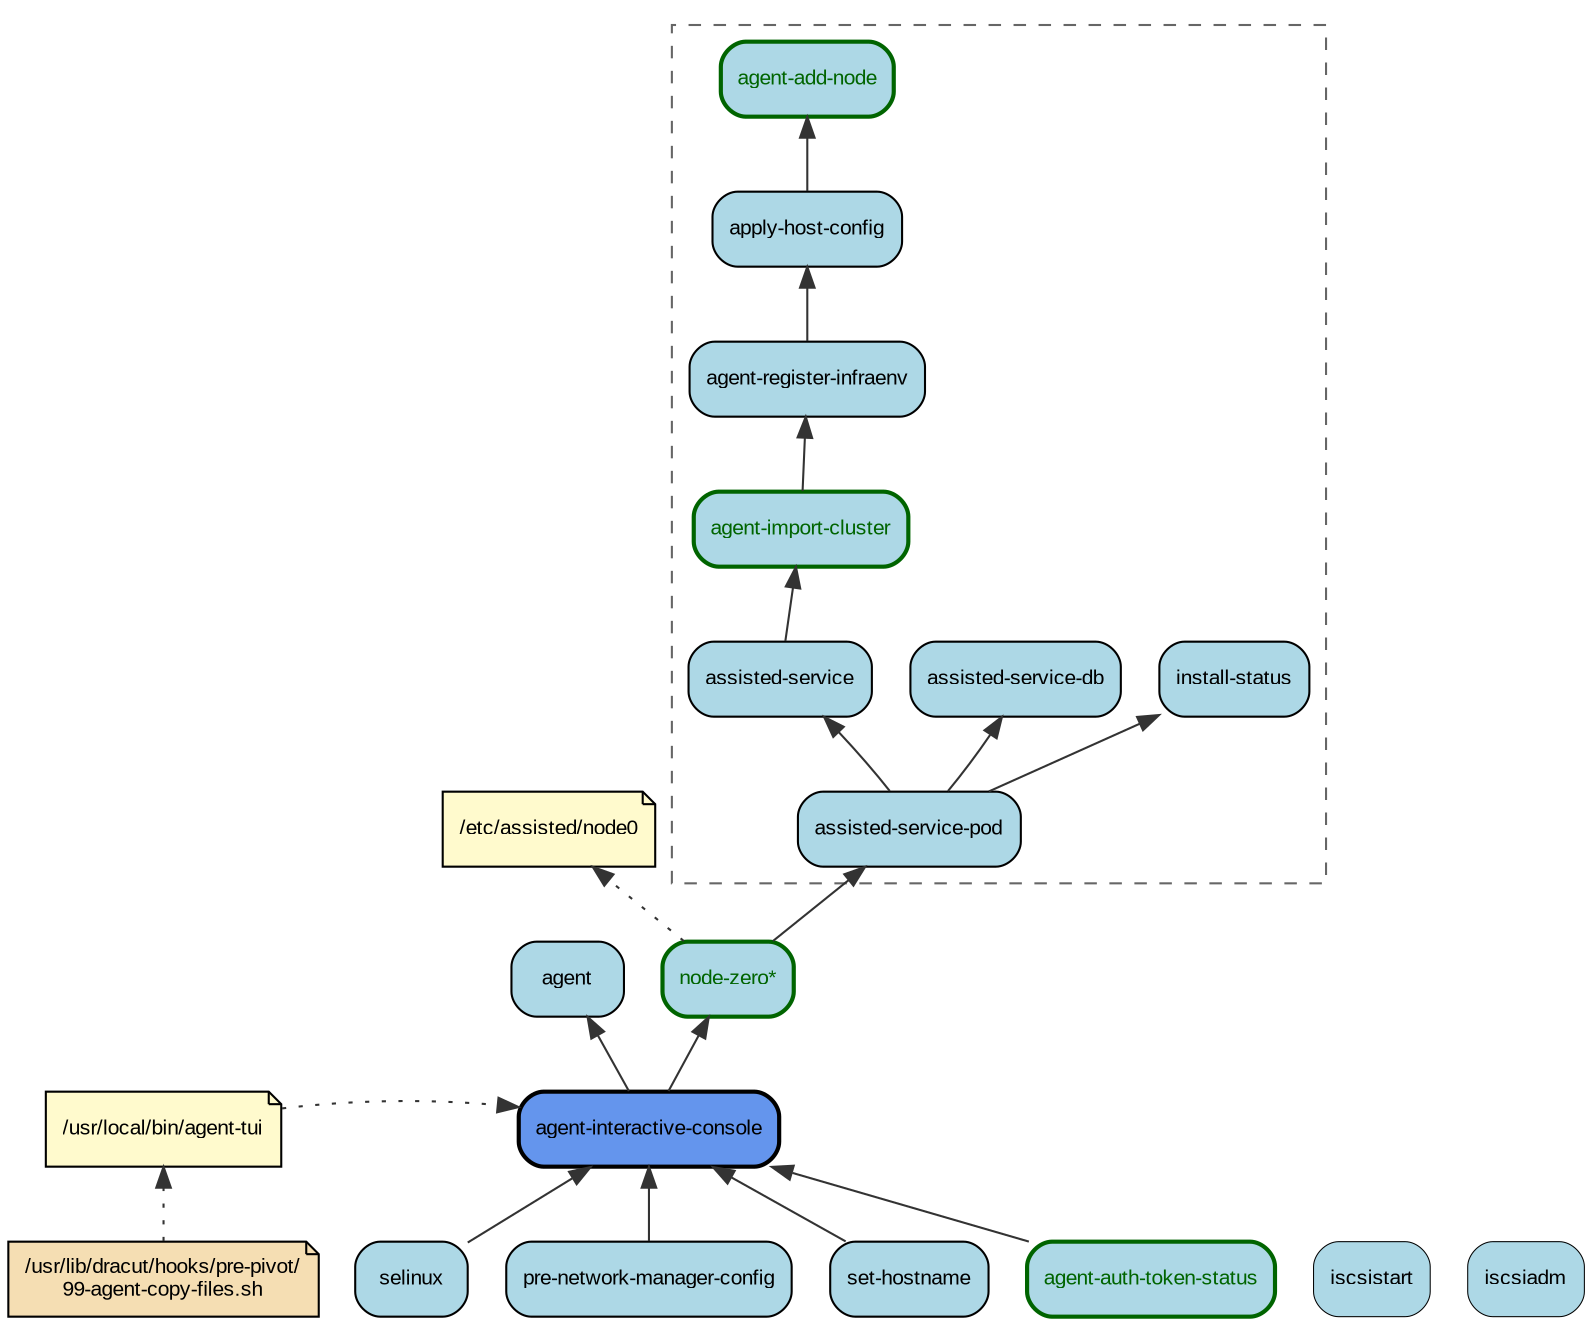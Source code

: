 digraph agent_installer_services_add_nodes_workflow {
    rankdir=BT;
    ranksep=0.5;
    node [shape=box, style="rounded,filled", fillcolor="#ADD8E6", fontname="Arial", fontsize=10, penwidth=1];
    edge [color="#333333"];

    // Bottom row - foundation services
    {
        node [fillcolor="#ADD8E6"];
        selinux [label="selinux"];
        pre_network_manager_config [label="pre-network-manager-config"];
        set_hostname [label="set-hostname"];
        iscsistart [label="iscsistart", penwidth=0.5];
        iscsiadm [label="iscsiadm", penwidth=0.5];
        agent_auth_token_status [label="agent-auth-token-status", color="#006400", fontcolor="#006400", penwidth=2];  // GREEN border/text for add-nodes difference
    }

    // Files (document style)
    node [shape=note, fillcolor="#FFFACD"];
    agent_tui_bin [label="/usr/local/bin/agent-tui"];
    copy_files_hook [label="/usr/lib/dracut/hooks/pre-pivot/\n99-agent-copy-files.sh", fillcolor="#F5DEB3"];
    node0_file [label="/etc/assisted/node0"];

    // Middle services
    node [shape=box, style="rounded,filled", fillcolor="#ADD8E6", penwidth=1];
    agent_interactive_console [label="agent-interactive-console", fillcolor="#6495ED", penwidth=2];
    agent [label="agent"];
    node_zero [label="node-zero*", color="#006400", fontcolor="#006400", penwidth=2];  // GREEN border/text for add-nodes difference (auto-configured)

    // Assisted service pod (subgraph cluster)
    subgraph cluster_pod {
        label="";
        style=dashed;
        color="#666666";
        fillcolor="#FFFFFF";

        assisted_service_pod [label="assisted-service-pod", fillcolor="#ADD8E6"];
        assisted_service [label="assisted-service", fillcolor="#ADD8E6"];
        assisted_service_db [label="assisted-service-db", fillcolor="#ADD8E6"];
        install_status [label="install-status", fillcolor="#ADD8E6"];
        agent_import_cluster [label="agent-import-cluster", fillcolor="#ADD8E6", color="#006400", fontcolor="#006400", penwidth=2];  // GREEN border/text (replaces agent-register-cluster)
        agent_register_infraenv [label="agent-register-infraenv", fillcolor="#ADD8E6"];
        apply_host_config [label="apply-host-config", fillcolor="#ADD8E6"];
        agent_add_node [label="agent-add-node", fillcolor="#ADD8E6", color="#006400", fontcolor="#006400", penwidth=2];  // GREEN border/text (replaces start-cluster-installation)

        assisted_service_pod -> assisted_service [style=invis];
        assisted_service_pod -> assisted_service_db [style=invis];
    }

    // Dependencies (bottom to top flow)

    // File preparation (initramfs phase on the left)
    copy_files_hook -> agent_tui_bin [style=dotted, weight=10];
    agent_tui_bin -> agent_interactive_console [style=dotted, weight=1];

    // Interactive console branches
    selinux -> agent_interactive_console;
    pre_network_manager_config -> agent_interactive_console;
    set_hostname -> agent_interactive_console;
    agent_auth_token_status -> agent_interactive_console;  // Additional connection for add-nodes
    agent_interactive_console -> agent;
    agent_interactive_console -> node_zero;

    // Node zero creates file and starts pod
    node_zero -> node0_file [style=dotted];
    node_zero -> assisted_service_pod;

    // Pod relationships
    assisted_service_pod -> install_status;
    assisted_service_pod -> assisted_service [constraint=false];
    assisted_service_pod -> assisted_service_db [constraint=false];

    // Registration and installation chain (modified for add-nodes)
    assisted_service -> agent_import_cluster;
    agent_import_cluster -> agent_register_infraenv;
    agent_register_infraenv -> apply_host_config;
    apply_host_config -> agent_add_node;

    // Rank constraints for better layout
    {rank=same; selinux; pre_network_manager_config; set_hostname; iscsistart; iscsiadm; agent_auth_token_status;}
    {rank=same; copy_files_hook;}
    {rank=same; agent_tui_bin; agent_interactive_console;}
    {rank=same; agent; node_zero;}

    // Force left-to-right ordering within ranks
    agent_tui_bin -> agent_interactive_console [style=invis, constraint=false];
}
